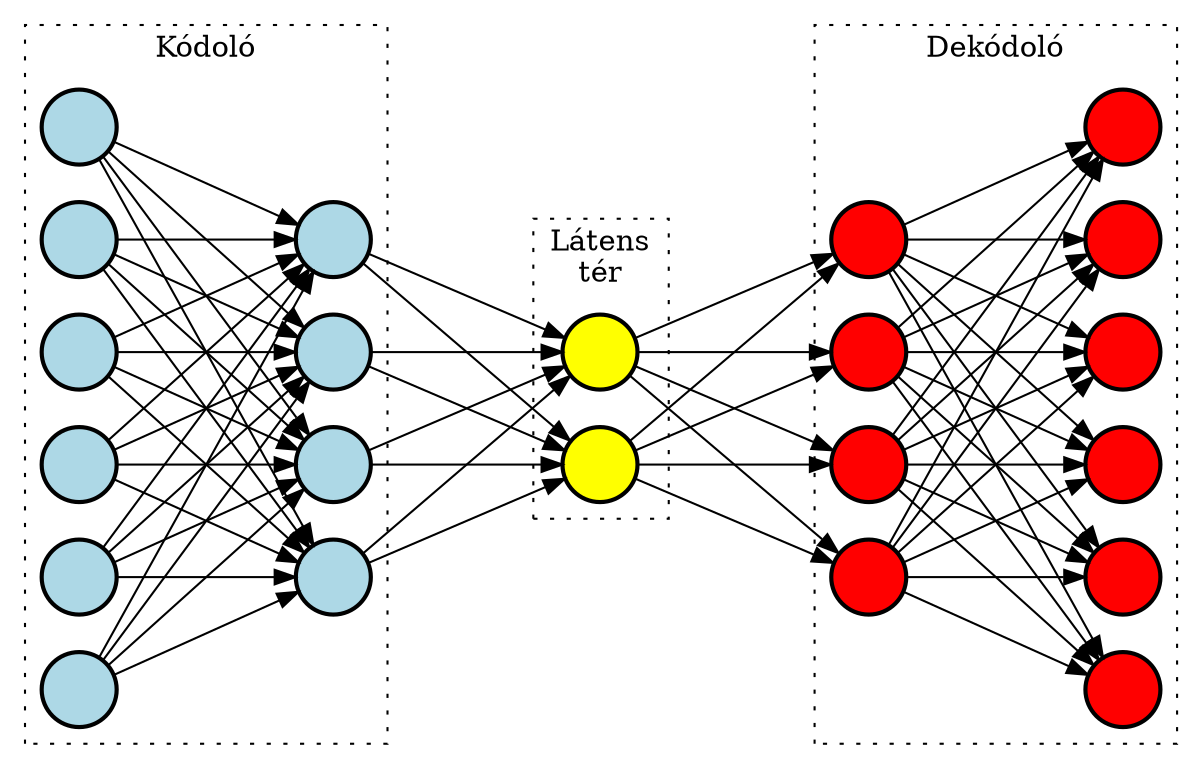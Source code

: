 digraph neural_network {
    graph [dpi=300]
    rankdir=LR; // Left to right layout
    splines=false
    ranksep=1.2

    subgraph cluster_1 {
        style="dotted"
        label="Kódoló"
        input1 [label="", shape="circle", penwidth=2, style="filled", fillcolor="lightblue"]
        input2 [label="", shape="circle", penwidth=2, style="filled", fillcolor="lightblue"]
        input3 [label="", shape="circle", penwidth=2, style="filled", fillcolor="lightblue"]
        input4 [label="", shape="circle", penwidth=2, style="filled", fillcolor="lightblue"]
        input5 [label="", shape="circle", penwidth=2, style="filled", fillcolor="lightblue"]
        input6 [label="", shape="circle", penwidth=2, style="filled", fillcolor="lightblue"]

        {rank="same"; input1; input2; input3; input4; input5; input6}

        second1 [label="", shape="circle", penwidth=2, style="filled", fillcolor="lightblue"]
        second2 [label="", shape="circle", penwidth=2, style="filled", fillcolor="lightblue"]
        second3 [label="", shape="circle", penwidth=2, style="filled", fillcolor="lightblue"]
        second4 [label="", shape="circle", penwidth=2, style="filled", fillcolor="lightblue"]
        
        {rank="same"; second1; second2; second3; second4;}
    }

    subgraph cluster_2 {
        style="dotted"
        label="Látens\ntér"
        hidden1 [label="", shape="circle", penwidth=2, style="filled", fillcolor="yellow"]
        hidden2 [label="", shape="circle", penwidth=2, style="filled", fillcolor="yellow"]
    }

    subgraph cluster_3 {
        style="dotted"
        label="Dekódoló"

        fourth1 [label="", shape="circle", penwidth=2, style="filled", fillcolor="red"]
        fourth2 [label="", shape="circle", penwidth=2, style="filled", fillcolor="red"]
        fourth3 [label="", shape="circle", penwidth=2, style="filled", fillcolor="red"]
        fourth4 [label="", shape="circle", penwidth=2, style="filled", fillcolor="red"]

        {rank="same"; fourth1; fourth2; fourth3; fourth4;}

        output1 [label="", shape="circle", penwidth=2, style="filled", fillcolor="red"]
        output2 [label="", shape="circle", penwidth=2, style="filled", fillcolor="red"]
        output3 [label="", shape="circle", penwidth=2, style="filled", fillcolor="red"]
        output4 [label="", shape="circle", penwidth=2, style="filled", fillcolor="red"]
        output5 [label="", shape="circle", penwidth=2, style="filled", fillcolor="red"]
        output6 [label="", shape="circle", penwidth=2, style="filled", fillcolor="red"]

        {rank="same"; output1; output2; output3; output4; output5; output6}
    }

    input1 -> second1
    input1 -> second2
    input1 -> second3
    input1 -> second4
    input2 -> second1
    input2 -> second2
    input2 -> second3
    input2 -> second4
    input3 -> second1
    input3 -> second2
    input3 -> second3
    input3 -> second4
    input4 -> second1
    input4 -> second2
    input4 -> second3
    input4 -> second4
    input5 -> second1
    input5 -> second2
    input5 -> second3
    input5 -> second4
    input6 -> second1
    input6 -> second2
    input6 -> second3
    input6 -> second4

    second1 -> hidden1
    second2 -> hidden1
    second3 -> hidden1
    second4 -> hidden1    
    second1 -> hidden2
    second2 -> hidden2
    second3 -> hidden2
    second4 -> hidden2

    hidden1 -> fourth1    
    hidden1 -> fourth2
    hidden1 -> fourth3
    hidden1 -> fourth4
    hidden2 -> fourth1    
    hidden2 -> fourth2
    hidden2 -> fourth3
    hidden2 -> fourth4

    fourth1 -> output1
    fourth1 -> output2
    fourth1 -> output3
    fourth1 -> output4
    fourth1 -> output5  
    fourth1 -> output6  
    fourth2 -> output1  
    fourth2 -> output2  
    fourth2 -> output3
    fourth2 -> output4
    fourth2 -> output5
    fourth2 -> output6
    fourth3 -> output1
    fourth3 -> output2
    fourth3 -> output3
    fourth3 -> output4
    fourth3 -> output5
    fourth3 -> output6
    fourth4 -> output1
    fourth4 -> output2
    fourth4 -> output3
    fourth4 -> output4
    fourth4 -> output5
    fourth4 -> output6

}   
